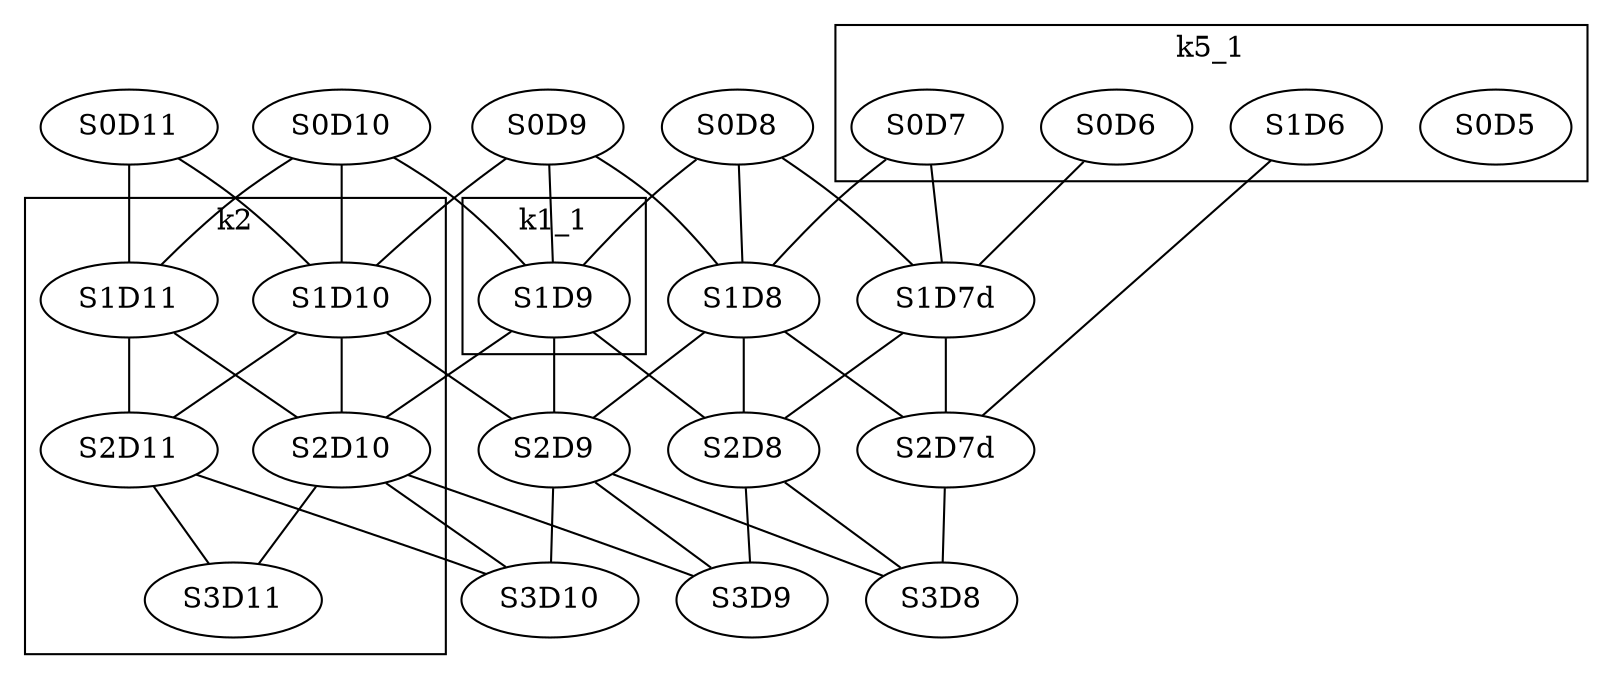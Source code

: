 graph nodegraph2 {
  subgraph cluster_1 { label = "k1_1"
    S1D9
}
  subgraph cluster_k2 { label = "k2"
    S1D10
    S1D11
    S2D10
    S2D11
    S3D11
}
  subgraph cluster_k5_0 { label = "k5_0"
}
  subgraph cluster_k5_1 { label = "k5_1"
    S0D5
    S0D6
    S0D7
    S1D6
}
S0D11 -- S1D11
S0D10 -- S1D11
S0D10 -- S1D10
S0D9 -- S1D10
S0D11 -- S1D10
S0D9 -- S1D9
S0D8 -- S1D9
S0D10 -- S1D9
S0D7 -- S1D7d
S0D6 -- S1D7d
S0D8 -- S1D7d
S0D8 -- S1D8
S0D7 -- S1D8
S0D9 -- S1D8
S1D11 -- S2D11
S1D10 -- S2D11
S1D10 -- S2D10
S1D9 -- S2D10
S1D11 -- S2D10
S1D9 -- S2D9
S1D8 -- S2D9
S1D10 -- S2D9
S1D7d -- S2D7d
S1D6 -- S2D7d
S1D8 -- S2D7d
S1D8 -- S2D8
S1D7d -- S2D8
S1D9 -- S2D8
S2D11 -- S3D11
S2D10 -- S3D11
S2D10 -- S3D10
S2D9 -- S3D10
S2D11 -- S3D10
S2D9 -- S3D9
S2D8 -- S3D9
S2D10 -- S3D9
S2D8 -- S3D8
S2D7d -- S3D8
S2D9 -- S3D8
}
